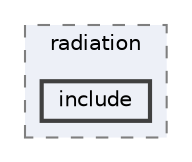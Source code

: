 digraph "src/thermophysicalModels/radiation/include"
{
 // LATEX_PDF_SIZE
  bgcolor="transparent";
  edge [fontname=Helvetica,fontsize=10,labelfontname=Helvetica,labelfontsize=10];
  node [fontname=Helvetica,fontsize=10,shape=box,height=0.2,width=0.4];
  compound=true
  subgraph clusterdir_372f5e43f50c30dcf3bbe70654c3d27a {
    graph [ bgcolor="#edf0f7", pencolor="grey50", label="radiation", fontname=Helvetica,fontsize=10 style="filled,dashed", URL="dir_372f5e43f50c30dcf3bbe70654c3d27a.html",tooltip=""]
  dir_fd86ea236988fc20eaccc3cd642438ad [label="include", fillcolor="#edf0f7", color="grey25", style="filled,bold", URL="dir_fd86ea236988fc20eaccc3cd642438ad.html",tooltip=""];
  }
}
